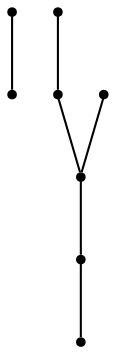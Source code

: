 graph {
  node [shape=point,comment="{\"directed\":false,\"doi\":\"10.1007/978-3-642-11805-0_10\",\"figure\":\"9 (4)\"}"]

  v0 [pos="944.4523255813953,1470.7638253472066"]
  v1 [pos="944.4523255813953,1210.7943138989535"]
  v2 [pos="913.4918055068613,1285.0713126269252"]
  v3 [pos="913.4918055068613,1396.4867948185313"]
  v4 [pos="891.8507023035093,1359.3482795541934"]
  v5 [pos="826.8023365730462,1322.2098596919664"]
  v6 [pos="870.1470551335534,1247.9327973625875"]
  v7 [pos="826.8023365730462,1433.625310082869"]

  v0 -- v1 [id="-1",pos="944.4523255813953,1470.7638253472066 944.4523255813953,1210.7943138989535 944.4523255813953,1210.7943138989535 944.4523255813953,1210.7943138989535"]
  v5 -- v7 [id="-3",pos="826.8023365730462,1322.2098596919664 826.8023365730462,1433.625310082869 826.8023365730462,1433.625310082869 826.8023365730462,1433.625310082869"]
  v6 -- v4 [id="-4",pos="870.1470551335534,1247.9327973625875 891.8507023035093,1359.3482795541934 891.8507023035093,1359.3482795541934 891.8507023035093,1359.3482795541934"]
  v4 -- v5 [id="-5",pos="891.8507023035093,1359.3482795541934 826.8023365730462,1322.2098596919664 826.8023365730462,1322.2098596919664 826.8023365730462,1322.2098596919664"]
  v3 -- v4 [id="-6",pos="913.4918055068613,1396.4867948185313 891.8507023035093,1359.3482795541934 891.8507023035093,1359.3482795541934 891.8507023035093,1359.3482795541934"]
  v2 -- v3 [id="-8",pos="913.4918055068613,1285.0713126269252 913.4918055068613,1396.4867948185313 913.4918055068613,1396.4867948185313 913.4918055068613,1396.4867948185313"]
}